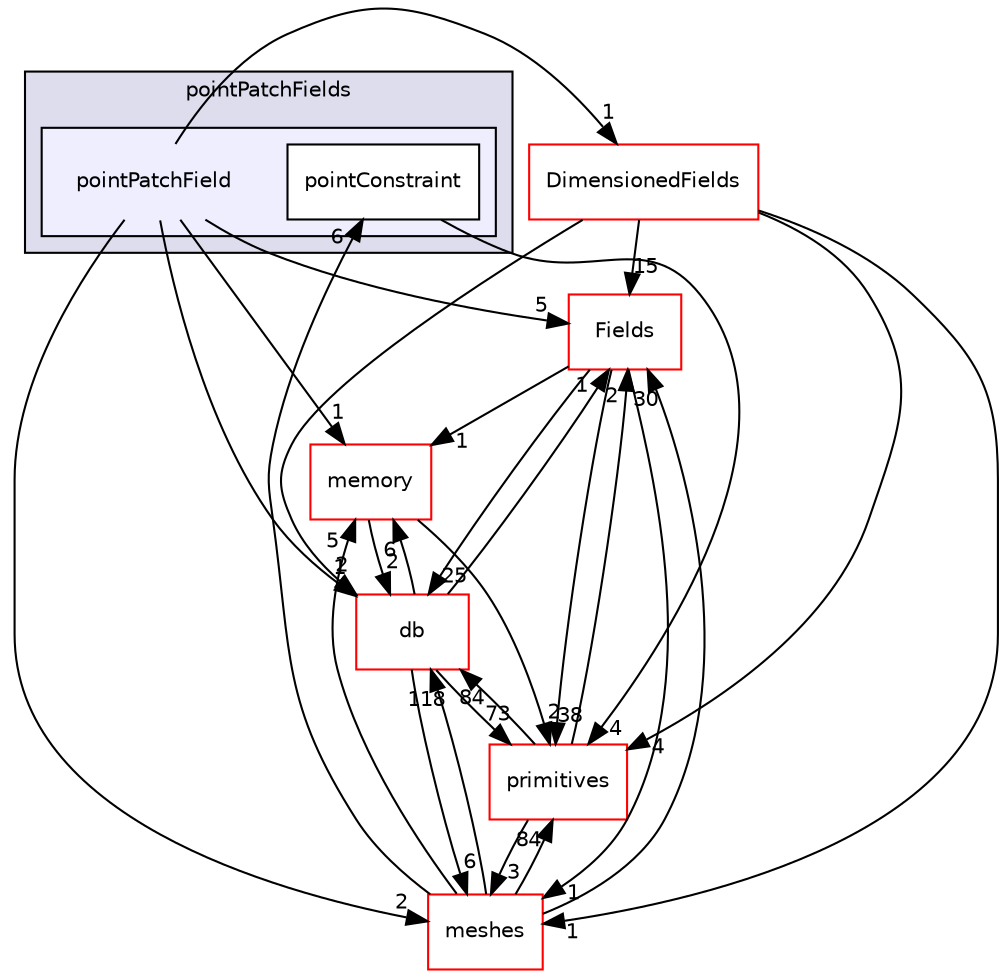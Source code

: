 digraph "src/OpenFOAM/fields/pointPatchFields/pointPatchField" {
  bgcolor=transparent;
  compound=true
  node [ fontsize="10", fontname="Helvetica"];
  edge [ labelfontsize="10", labelfontname="Helvetica"];
  subgraph clusterdir_1c0ea8bf575d837c6744560b5bb2481c {
    graph [ bgcolor="#ddddee", pencolor="black", label="pointPatchFields" fontname="Helvetica", fontsize="10", URL="dir_1c0ea8bf575d837c6744560b5bb2481c.html"]
  subgraph clusterdir_17a9bfb76e5e1dbc9e2e32285df4aeb8 {
    graph [ bgcolor="#eeeeff", pencolor="black", label="" URL="dir_17a9bfb76e5e1dbc9e2e32285df4aeb8.html"];
    dir_17a9bfb76e5e1dbc9e2e32285df4aeb8 [shape=plaintext label="pointPatchField"];
    dir_c39061827e96e5517b8c8266bb6d013c [shape=box label="pointConstraint" color="black" fillcolor="white" style="filled" URL="dir_c39061827e96e5517b8c8266bb6d013c.html"];
  }
  }
  dir_7d364942a13d3ce50f6681364b448a98 [shape=box label="Fields" color="red" URL="dir_7d364942a13d3ce50f6681364b448a98.html"];
  dir_385a22dcc2f7120acb0f1a7a832b3b8d [shape=box label="memory" color="red" URL="dir_385a22dcc2f7120acb0f1a7a832b3b8d.html"];
  dir_aa2423979fb45fc41c393a5db370ab21 [shape=box label="meshes" color="red" URL="dir_aa2423979fb45fc41c393a5db370ab21.html"];
  dir_63c634f7a7cfd679ac26c67fb30fc32f [shape=box label="db" color="red" URL="dir_63c634f7a7cfd679ac26c67fb30fc32f.html"];
  dir_3e50f45338116b169052b428016851aa [shape=box label="primitives" color="red" URL="dir_3e50f45338116b169052b428016851aa.html"];
  dir_8c8bb42ce9b582caaa8128a267c381ba [shape=box label="DimensionedFields" color="red" URL="dir_8c8bb42ce9b582caaa8128a267c381ba.html"];
  dir_7d364942a13d3ce50f6681364b448a98->dir_385a22dcc2f7120acb0f1a7a832b3b8d [headlabel="1", labeldistance=1.5 headhref="dir_002033_002213.html"];
  dir_7d364942a13d3ce50f6681364b448a98->dir_aa2423979fb45fc41c393a5db370ab21 [headlabel="1", labeldistance=1.5 headhref="dir_002033_002218.html"];
  dir_7d364942a13d3ce50f6681364b448a98->dir_63c634f7a7cfd679ac26c67fb30fc32f [headlabel="25", labeldistance=1.5 headhref="dir_002033_001947.html"];
  dir_7d364942a13d3ce50f6681364b448a98->dir_3e50f45338116b169052b428016851aa [headlabel="38", labeldistance=1.5 headhref="dir_002033_002316.html"];
  dir_385a22dcc2f7120acb0f1a7a832b3b8d->dir_63c634f7a7cfd679ac26c67fb30fc32f [headlabel="2", labeldistance=1.5 headhref="dir_002213_001947.html"];
  dir_385a22dcc2f7120acb0f1a7a832b3b8d->dir_3e50f45338116b169052b428016851aa [headlabel="2", labeldistance=1.5 headhref="dir_002213_002316.html"];
  dir_c39061827e96e5517b8c8266bb6d013c->dir_3e50f45338116b169052b428016851aa [headlabel="4", labeldistance=1.5 headhref="dir_002089_002316.html"];
  dir_aa2423979fb45fc41c393a5db370ab21->dir_7d364942a13d3ce50f6681364b448a98 [headlabel="30", labeldistance=1.5 headhref="dir_002218_002033.html"];
  dir_aa2423979fb45fc41c393a5db370ab21->dir_385a22dcc2f7120acb0f1a7a832b3b8d [headlabel="5", labeldistance=1.5 headhref="dir_002218_002213.html"];
  dir_aa2423979fb45fc41c393a5db370ab21->dir_c39061827e96e5517b8c8266bb6d013c [headlabel="6", labeldistance=1.5 headhref="dir_002218_002089.html"];
  dir_aa2423979fb45fc41c393a5db370ab21->dir_63c634f7a7cfd679ac26c67fb30fc32f [headlabel="118", labeldistance=1.5 headhref="dir_002218_001947.html"];
  dir_aa2423979fb45fc41c393a5db370ab21->dir_3e50f45338116b169052b428016851aa [headlabel="84", labeldistance=1.5 headhref="dir_002218_002316.html"];
  dir_63c634f7a7cfd679ac26c67fb30fc32f->dir_7d364942a13d3ce50f6681364b448a98 [headlabel="1", labeldistance=1.5 headhref="dir_001947_002033.html"];
  dir_63c634f7a7cfd679ac26c67fb30fc32f->dir_385a22dcc2f7120acb0f1a7a832b3b8d [headlabel="6", labeldistance=1.5 headhref="dir_001947_002213.html"];
  dir_63c634f7a7cfd679ac26c67fb30fc32f->dir_aa2423979fb45fc41c393a5db370ab21 [headlabel="6", labeldistance=1.5 headhref="dir_001947_002218.html"];
  dir_63c634f7a7cfd679ac26c67fb30fc32f->dir_3e50f45338116b169052b428016851aa [headlabel="73", labeldistance=1.5 headhref="dir_001947_002316.html"];
  dir_3e50f45338116b169052b428016851aa->dir_7d364942a13d3ce50f6681364b448a98 [headlabel="2", labeldistance=1.5 headhref="dir_002316_002033.html"];
  dir_3e50f45338116b169052b428016851aa->dir_aa2423979fb45fc41c393a5db370ab21 [headlabel="3", labeldistance=1.5 headhref="dir_002316_002218.html"];
  dir_3e50f45338116b169052b428016851aa->dir_63c634f7a7cfd679ac26c67fb30fc32f [headlabel="84", labeldistance=1.5 headhref="dir_002316_001947.html"];
  dir_8c8bb42ce9b582caaa8128a267c381ba->dir_7d364942a13d3ce50f6681364b448a98 [headlabel="15", labeldistance=1.5 headhref="dir_002018_002033.html"];
  dir_8c8bb42ce9b582caaa8128a267c381ba->dir_aa2423979fb45fc41c393a5db370ab21 [headlabel="1", labeldistance=1.5 headhref="dir_002018_002218.html"];
  dir_8c8bb42ce9b582caaa8128a267c381ba->dir_63c634f7a7cfd679ac26c67fb30fc32f [headlabel="2", labeldistance=1.5 headhref="dir_002018_001947.html"];
  dir_8c8bb42ce9b582caaa8128a267c381ba->dir_3e50f45338116b169052b428016851aa [headlabel="4", labeldistance=1.5 headhref="dir_002018_002316.html"];
  dir_17a9bfb76e5e1dbc9e2e32285df4aeb8->dir_7d364942a13d3ce50f6681364b448a98 [headlabel="5", labeldistance=1.5 headhref="dir_002088_002033.html"];
  dir_17a9bfb76e5e1dbc9e2e32285df4aeb8->dir_385a22dcc2f7120acb0f1a7a832b3b8d [headlabel="1", labeldistance=1.5 headhref="dir_002088_002213.html"];
  dir_17a9bfb76e5e1dbc9e2e32285df4aeb8->dir_aa2423979fb45fc41c393a5db370ab21 [headlabel="2", labeldistance=1.5 headhref="dir_002088_002218.html"];
  dir_17a9bfb76e5e1dbc9e2e32285df4aeb8->dir_63c634f7a7cfd679ac26c67fb30fc32f [headlabel="1", labeldistance=1.5 headhref="dir_002088_001947.html"];
  dir_17a9bfb76e5e1dbc9e2e32285df4aeb8->dir_8c8bb42ce9b582caaa8128a267c381ba [headlabel="1", labeldistance=1.5 headhref="dir_002088_002018.html"];
}
